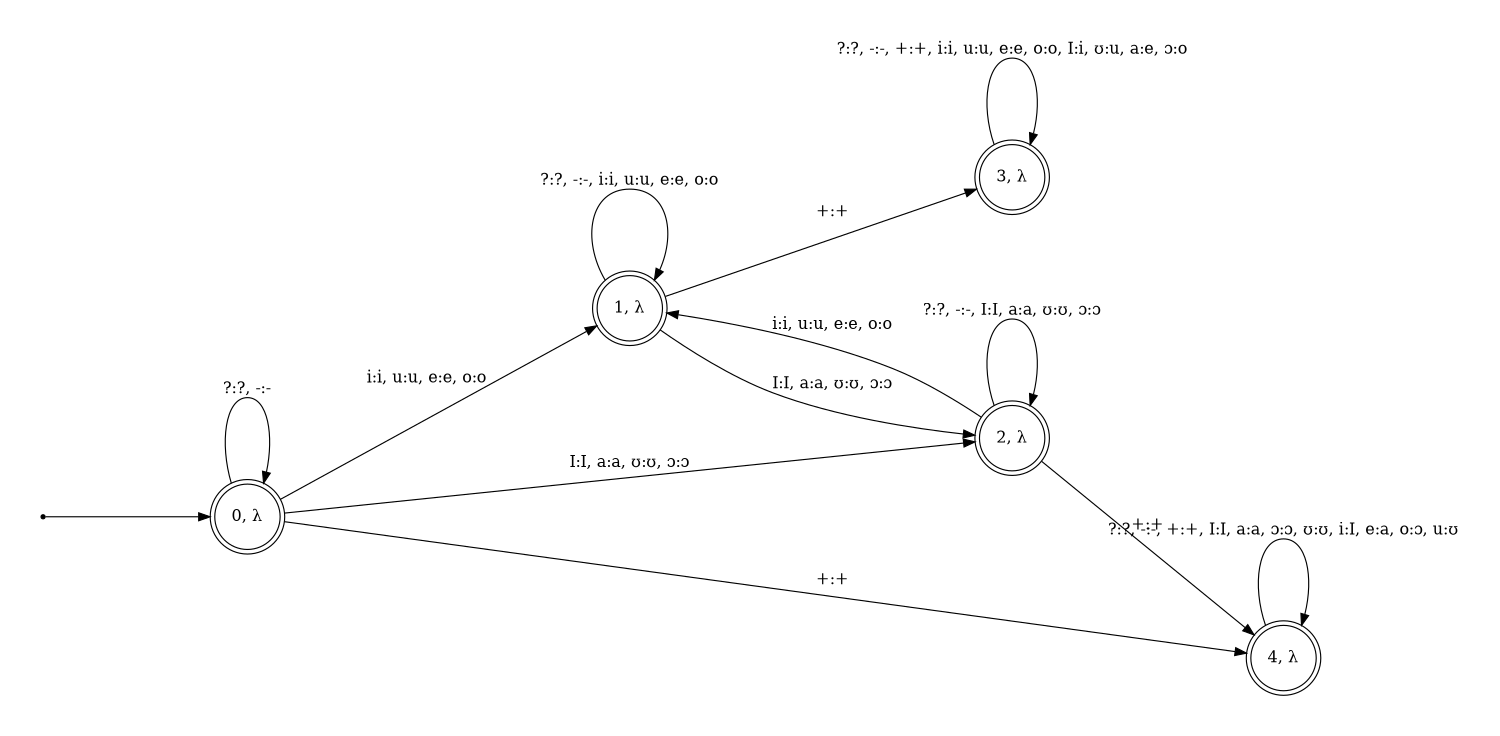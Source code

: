 digraph fst {
	graph [pad="0.5", nodesep="1", ranksep="2"];
	rankdir=LR;
	size="10,10";
	node [shape = point]; start;
	node [shape = doublecircle];
		"0, λ";
		"1, λ";
		"2, λ";
		"3, λ";
		"4, λ";

	"0, λ" ->	"0, λ" [ label = "?:?, -:-" ];
	"1, λ" ->	"1, λ" [ label = "?:?, -:-, i:i, u:u, e:e, o:o" ];
	"2, λ" ->	"2, λ" [ label = "?:?, -:-, I:I, a:a, ʊ:ʊ, ɔ:ɔ" ];
	"3, λ" ->	"3, λ" [ label = "?:?, -:-, +:+, i:i, u:u, e:e, o:o, I:i, ʊ:u, a:e, ɔ:o" ];
	"4, λ" ->	"4, λ" [ label = "?:?, -:-, +:+, I:I, a:a, ɔ:ɔ, ʊ:ʊ, i:I, e:a, o:ɔ, u:ʊ" ];
	"0, λ" ->	"1, λ" [ label = "i:i, u:u, e:e, o:o" ];
	"1, λ" ->	"3, λ" [ label = "+:+" ];
	"1, λ" ->	"2, λ" [ label = "I:I, a:a, ʊ:ʊ, ɔ:ɔ" ];
	"2, λ" ->	"1, λ" [ label = "i:i, u:u, e:e, o:o" ];
	"0, λ" ->	"2, λ" [ label = "I:I, a:a, ʊ:ʊ, ɔ:ɔ" ];
	"2, λ" ->	"4, λ" [ label = "+:+" ];
	"0, λ" ->	"4, λ" [ label = "+:+" ];
	start -> "0, λ";
}
